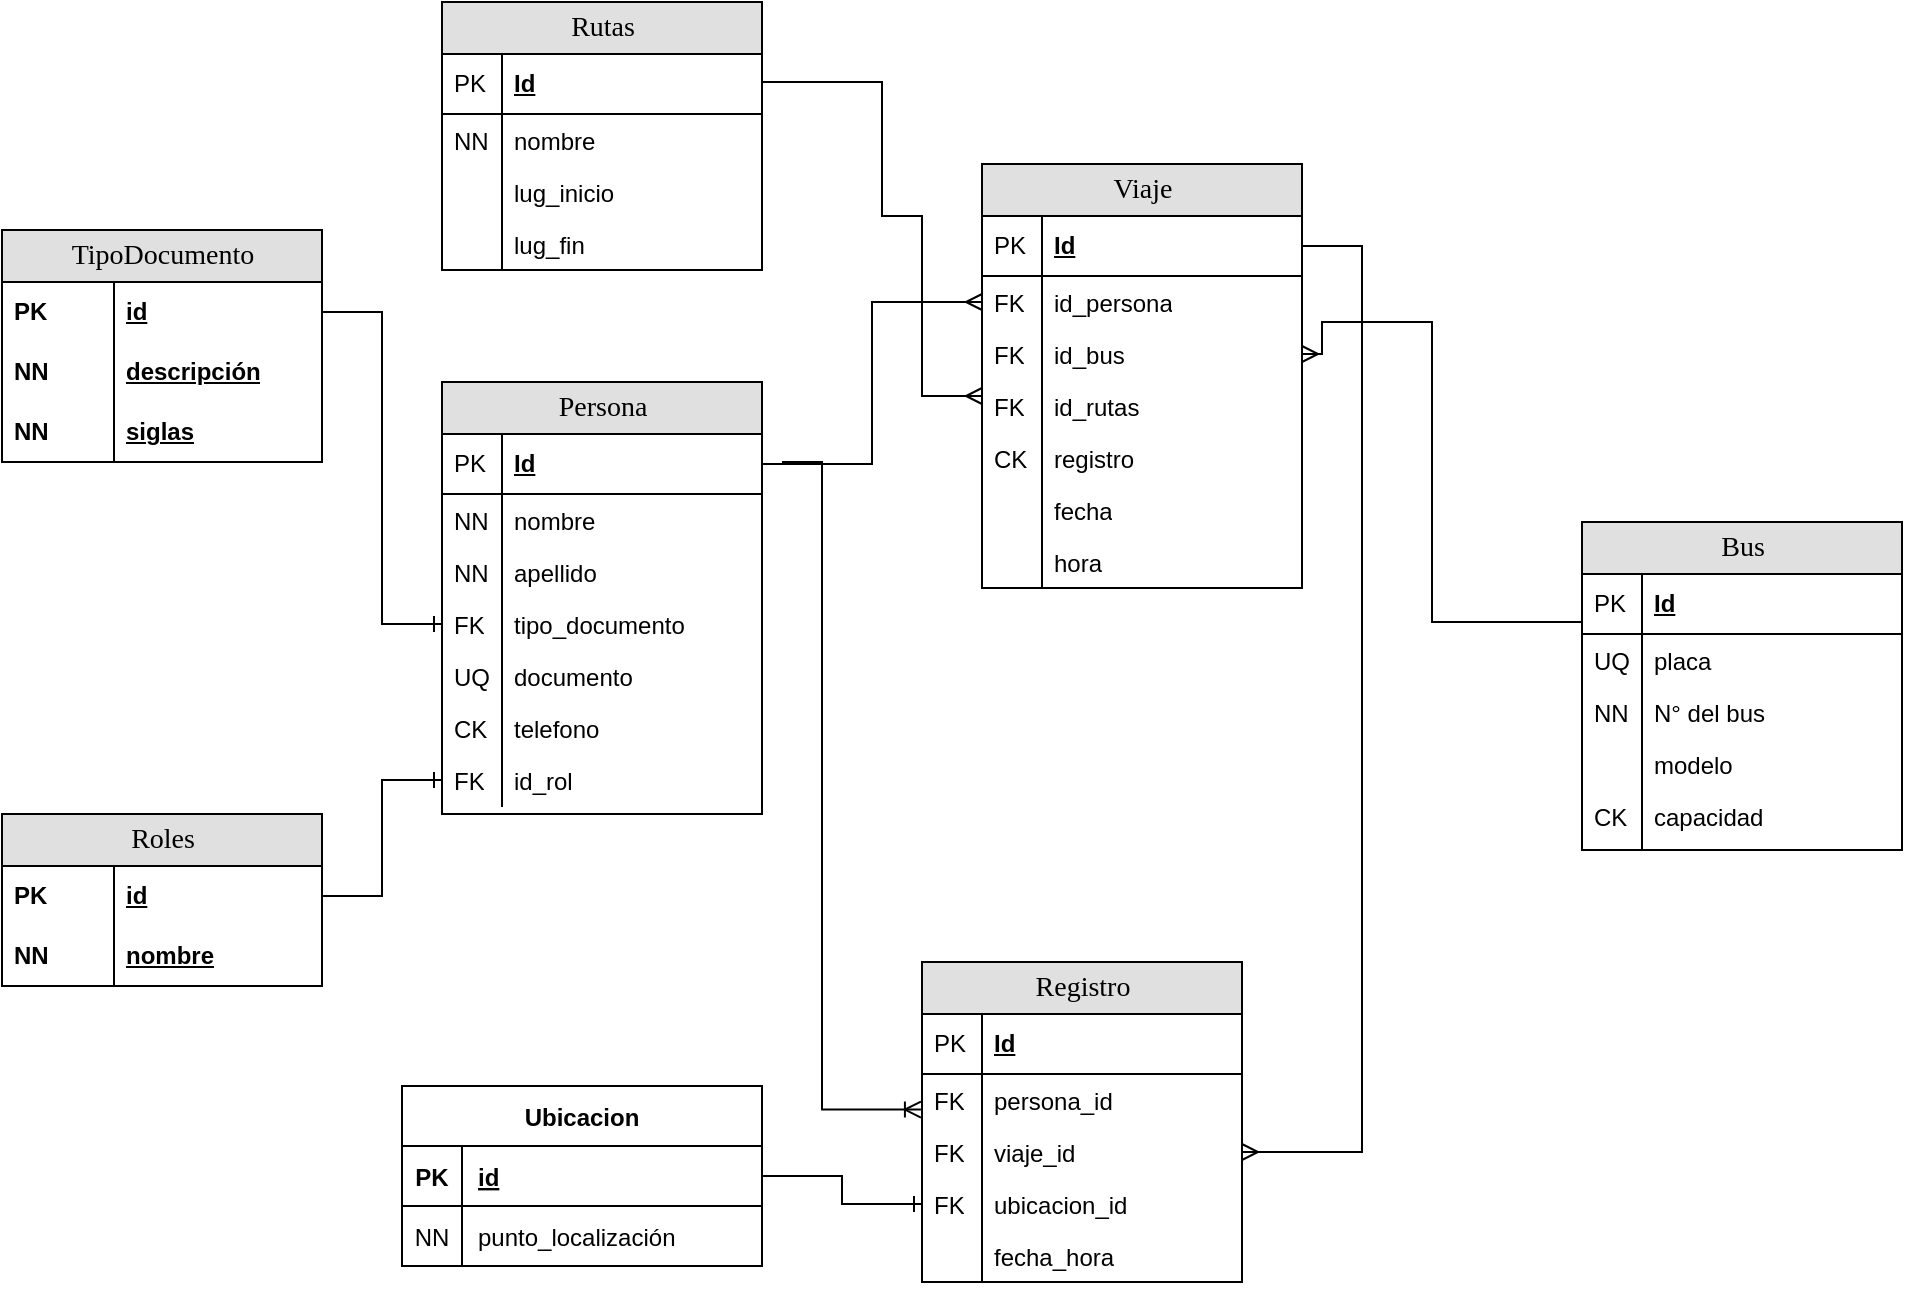<mxfile version="20.5.2" type="github">
  <diagram name="Page-1" id="e56a1550-8fbb-45ad-956c-1786394a9013">
    <mxGraphModel dx="1886" dy="1587" grid="1" gridSize="10" guides="1" tooltips="1" connect="1" arrows="1" fold="1" page="1" pageScale="1" pageWidth="1100" pageHeight="850" background="none" math="0" shadow="0">
      <root>
        <mxCell id="0" />
        <mxCell id="1" parent="0" />
        <mxCell id="2e49270ec7c68f3f-1" value="Roles" style="swimlane;html=1;fontStyle=0;childLayout=stackLayout;horizontal=1;startSize=26;fillColor=#e0e0e0;horizontalStack=0;resizeParent=1;resizeLast=0;collapsible=1;marginBottom=0;swimlaneFillColor=#ffffff;align=center;rounded=0;shadow=0;comic=0;labelBackgroundColor=none;strokeWidth=1;fontFamily=Verdana;fontSize=14" parent="1" vertex="1">
          <mxGeometry y="206" width="160" height="86" as="geometry" />
        </mxCell>
        <mxCell id="2e49270ec7c68f3f-2" value="id" style="shape=partialRectangle;top=0;left=0;right=0;bottom=0;html=1;align=left;verticalAlign=middle;fillColor=none;spacingLeft=60;spacingRight=4;whiteSpace=wrap;overflow=hidden;rotatable=0;points=[[0,0.5],[1,0.5]];portConstraint=eastwest;dropTarget=0;fontStyle=5;" parent="2e49270ec7c68f3f-1" vertex="1">
          <mxGeometry y="26" width="160" height="30" as="geometry" />
        </mxCell>
        <mxCell id="2e49270ec7c68f3f-3" value="PK" style="shape=partialRectangle;fontStyle=1;top=0;left=0;bottom=0;html=1;fillColor=none;align=left;verticalAlign=middle;spacingLeft=4;spacingRight=4;whiteSpace=wrap;overflow=hidden;rotatable=0;points=[];portConstraint=eastwest;part=1;" parent="2e49270ec7c68f3f-2" vertex="1" connectable="0">
          <mxGeometry width="56" height="30" as="geometry" />
        </mxCell>
        <mxCell id="2e49270ec7c68f3f-4" value="nombre" style="shape=partialRectangle;top=0;left=0;right=0;bottom=1;html=1;align=left;verticalAlign=middle;fillColor=none;spacingLeft=60;spacingRight=4;whiteSpace=wrap;overflow=hidden;rotatable=0;points=[[0,0.5],[1,0.5]];portConstraint=eastwest;dropTarget=0;fontStyle=5;" parent="2e49270ec7c68f3f-1" vertex="1">
          <mxGeometry y="56" width="160" height="30" as="geometry" />
        </mxCell>
        <mxCell id="2e49270ec7c68f3f-5" value="NN" style="shape=partialRectangle;fontStyle=1;top=0;left=0;bottom=0;html=1;fillColor=none;align=left;verticalAlign=middle;spacingLeft=4;spacingRight=4;whiteSpace=wrap;overflow=hidden;rotatable=0;points=[];portConstraint=eastwest;part=1;" parent="2e49270ec7c68f3f-4" vertex="1" connectable="0">
          <mxGeometry width="56" height="30" as="geometry" />
        </mxCell>
        <mxCell id="2e49270ec7c68f3f-8" value="Viaje" style="swimlane;html=1;fontStyle=0;childLayout=stackLayout;horizontal=1;startSize=26;fillColor=#e0e0e0;horizontalStack=0;resizeParent=1;resizeLast=0;collapsible=1;marginBottom=0;swimlaneFillColor=#ffffff;align=center;rounded=0;shadow=0;comic=0;labelBackgroundColor=none;strokeWidth=1;fontFamily=Verdana;fontSize=14;swimlaneLine=1;" parent="1" vertex="1">
          <mxGeometry x="490" y="-119" width="160" height="212" as="geometry" />
        </mxCell>
        <mxCell id="2e49270ec7c68f3f-9" value="Id" style="shape=partialRectangle;top=0;left=0;right=0;bottom=1;html=1;align=left;verticalAlign=middle;fillColor=none;spacingLeft=34;spacingRight=4;whiteSpace=wrap;overflow=hidden;rotatable=0;points=[[0,0.5],[1,0.5]];portConstraint=eastwest;dropTarget=0;fontStyle=5;" parent="2e49270ec7c68f3f-8" vertex="1">
          <mxGeometry y="26" width="160" height="30" as="geometry" />
        </mxCell>
        <mxCell id="2e49270ec7c68f3f-10" value="PK" style="shape=partialRectangle;top=0;left=0;bottom=0;html=1;fillColor=none;align=left;verticalAlign=middle;spacingLeft=4;spacingRight=4;whiteSpace=wrap;overflow=hidden;rotatable=0;points=[];portConstraint=eastwest;part=1;" parent="2e49270ec7c68f3f-9" vertex="1" connectable="0">
          <mxGeometry width="30" height="30" as="geometry" />
        </mxCell>
        <mxCell id="2e49270ec7c68f3f-11" value="id_persona" style="shape=partialRectangle;top=0;left=0;right=0;bottom=0;html=1;align=left;verticalAlign=top;fillColor=none;spacingLeft=34;spacingRight=4;whiteSpace=wrap;overflow=hidden;rotatable=0;points=[[0,0.5],[1,0.5]];portConstraint=eastwest;dropTarget=0;" parent="2e49270ec7c68f3f-8" vertex="1">
          <mxGeometry y="56" width="160" height="26" as="geometry" />
        </mxCell>
        <mxCell id="2e49270ec7c68f3f-12" value="FK" style="shape=partialRectangle;top=0;left=0;bottom=0;html=1;fillColor=none;align=left;verticalAlign=top;spacingLeft=4;spacingRight=4;whiteSpace=wrap;overflow=hidden;rotatable=0;points=[];portConstraint=eastwest;part=1;" parent="2e49270ec7c68f3f-11" vertex="1" connectable="0">
          <mxGeometry width="30" height="26" as="geometry" />
        </mxCell>
        <mxCell id="2e49270ec7c68f3f-13" value="id_bus" style="shape=partialRectangle;top=0;left=0;right=0;bottom=0;html=1;align=left;verticalAlign=top;fillColor=none;spacingLeft=34;spacingRight=4;whiteSpace=wrap;overflow=hidden;rotatable=0;points=[[0,0.5],[1,0.5]];portConstraint=eastwest;dropTarget=0;" parent="2e49270ec7c68f3f-8" vertex="1">
          <mxGeometry y="82" width="160" height="26" as="geometry" />
        </mxCell>
        <mxCell id="2e49270ec7c68f3f-14" value="FK" style="shape=partialRectangle;top=0;left=0;bottom=0;html=1;fillColor=none;align=left;verticalAlign=top;spacingLeft=4;spacingRight=4;whiteSpace=wrap;overflow=hidden;rotatable=0;points=[];portConstraint=eastwest;part=1;" parent="2e49270ec7c68f3f-13" vertex="1" connectable="0">
          <mxGeometry width="30" height="26" as="geometry" />
        </mxCell>
        <mxCell id="2e49270ec7c68f3f-15" value="id_rutas" style="shape=partialRectangle;top=0;left=0;right=0;bottom=0;html=1;align=left;verticalAlign=top;fillColor=none;spacingLeft=34;spacingRight=4;whiteSpace=wrap;overflow=hidden;rotatable=0;points=[[0,0.5],[1,0.5]];portConstraint=eastwest;dropTarget=0;" parent="2e49270ec7c68f3f-8" vertex="1">
          <mxGeometry y="108" width="160" height="26" as="geometry" />
        </mxCell>
        <mxCell id="2e49270ec7c68f3f-16" value="FK" style="shape=partialRectangle;top=0;left=0;bottom=0;html=1;fillColor=none;align=left;verticalAlign=top;spacingLeft=4;spacingRight=4;whiteSpace=wrap;overflow=hidden;rotatable=0;points=[];portConstraint=eastwest;part=1;" parent="2e49270ec7c68f3f-15" vertex="1" connectable="0">
          <mxGeometry width="30" height="26" as="geometry" />
        </mxCell>
        <mxCell id="A5Q36Xl45M62CWeeGY99-18" value="registro" style="shape=partialRectangle;top=0;left=0;right=0;bottom=0;html=1;align=left;verticalAlign=top;fillColor=none;spacingLeft=34;spacingRight=4;whiteSpace=wrap;overflow=hidden;rotatable=0;points=[[0,0.5],[1,0.5]];portConstraint=eastwest;dropTarget=0;" parent="2e49270ec7c68f3f-8" vertex="1">
          <mxGeometry y="134" width="160" height="26" as="geometry" />
        </mxCell>
        <mxCell id="A5Q36Xl45M62CWeeGY99-19" value="CK" style="shape=partialRectangle;top=0;left=0;bottom=0;html=1;fillColor=none;align=left;verticalAlign=top;spacingLeft=4;spacingRight=4;whiteSpace=wrap;overflow=hidden;rotatable=0;points=[];portConstraint=eastwest;part=1;" parent="A5Q36Xl45M62CWeeGY99-18" vertex="1" connectable="0">
          <mxGeometry width="30" height="26" as="geometry" />
        </mxCell>
        <mxCell id="BcYfV_nLDdi7AigZJPTZ-18" value="fecha&lt;span style=&quot;color: rgba(0, 0, 0, 0); font-family: monospace; font-size: 0px;&quot;&gt;%3CmxGraphModel%3E%3Croot%3E%3CmxCell%20id%3D%220%22%2F%3E%3CmxCell%20id%3D%221%22%20parent%3D%220%22%2F%3E%3CmxCell%20id%3D%222%22%20value%3D%22id_rutas%22%20style%3D%22shape%3DpartialRectangle%3Btop%3D0%3Bleft%3D0%3Bright%3D0%3Bbottom%3D0%3Bhtml%3D1%3Balign%3Dleft%3BverticalAlign%3Dtop%3BfillColor%3Dnone%3BspacingLeft%3D34%3BspacingRight%3D4%3BwhiteSpace%3Dwrap%3Boverflow%3Dhidden%3Brotatable%3D0%3Bpoints%3D%5B%5B0%2C0.5%5D%2C%5B1%2C0.5%5D%5D%3BportConstraint%3Deastwest%3BdropTarget%3D0%3B%22%20vertex%3D%221%22%20parent%3D%221%22%3E%3CmxGeometry%20x%3D%22500%22%20y%3D%22220%22%20width%3D%22160%22%20height%3D%2226%22%20as%3D%22geometry%22%2F%3E%3C%2FmxCell%3E%3CmxCell%20id%3D%223%22%20value%3D%22FK%22%20style%3D%22shape%3DpartialRectangle%3Btop%3D0%3Bleft%3D0%3Bbottom%3D0%3Bhtml%3D1%3BfillColor%3Dnone%3Balign%3Dleft%3BverticalAlign%3Dtop%3BspacingLeft%3D4%3BspacingRight%3D4%3BwhiteSpace%3Dwrap%3Boverflow%3Dhidden%3Brotatable%3D0%3Bpoints%3D%5B%5D%3BportConstraint%3Deastwest%3Bpart%3D1%3B%22%20vertex%3D%221%22%20connectable%3D%220%22%20parent%3D%222%22%3E%3CmxGeometry%20width%3D%2230%22%20height%3D%2226%22%20as%3D%22geometry%22%2F%3E%3C%2FmxCell%3E%3C%2Froot%3E%3C%2FmxGraphModel%3E&lt;/span&gt;&lt;span style=&quot;color: rgba(0, 0, 0, 0); font-family: monospace; font-size: 0px;&quot;&gt;%3CmxGraphModel%3E%3Croot%3E%3CmxCell%20id%3D%220%22%2F%3E%3CmxCell%20id%3D%221%22%20parent%3D%220%22%2F%3E%3CmxCell%20id%3D%222%22%20value%3D%22id_rutas%22%20style%3D%22shape%3DpartialRectangle%3Btop%3D0%3Bleft%3D0%3Bright%3D0%3Bbottom%3D0%3Bhtml%3D1%3Balign%3Dleft%3BverticalAlign%3Dtop%3BfillColor%3Dnone%3BspacingLeft%3D34%3BspacingRight%3D4%3BwhiteSpace%3Dwrap%3Boverflow%3Dhidden%3Brotatable%3D0%3Bpoints%3D%5B%5B0%2C0.5%5D%2C%5B1%2C0.5%5D%5D%3BportConstraint%3Deastwest%3BdropTarget%3D0%3B%22%20vertex%3D%221%22%20parent%3D%221%22%3E%3CmxGeometry%20x%3D%22500%22%20y%3D%22220%22%20width%3D%22160%22%20height%3D%2226%22%20as%3D%22geometry%22%2F%3E%3C%2FmxCell%3E%3CmxCell%20id%3D%223%22%20value%3D%22FK%22%20style%3D%22shape%3DpartialRectangle%3Btop%3D0%3Bleft%3D0%3Bbottom%3D0%3Bhtml%3D1%3BfillColor%3Dnone%3Balign%3Dleft%3BverticalAlign%3Dtop%3BspacingLeft%3D4%3BspacingRight%3D4%3BwhiteSpace%3Dwrap%3Boverflow%3Dhidden%3Brotatable%3D0%3Bpoints%3D%5B%5D%3BportConstraint%3Deastwest%3Bpart%3D1%3B%22%20vertex%3D%221%22%20connectable%3D%220%22%20parent%3D%222%22%3E%3CmxGeometry%20width%3D%2230%22%20height%3D%2226%22%20as%3D%22geometry%22%2F%3E%3C%2FmxCell%3E%3C%2Froot%3E%3C%2FmxGraphModel%3E&lt;/span&gt;&lt;span style=&quot;color: rgba(0, 0, 0, 0); font-family: monospace; font-size: 0px;&quot;&gt;%3CmxGraphModel%3E%3Croot%3E%3CmxCell%20id%3D%220%22%2F%3E%3CmxCell%20id%3D%221%22%20parent%3D%220%22%2F%3E%3CmxCell%20id%3D%222%22%20value%3D%22id_rutas%22%20style%3D%22shape%3DpartialRectangle%3Btop%3D0%3Bleft%3D0%3Bright%3D0%3Bbottom%3D0%3Bhtml%3D1%3Balign%3Dleft%3BverticalAlign%3Dtop%3BfillColor%3Dnone%3BspacingLeft%3D34%3BspacingRight%3D4%3BwhiteSpace%3Dwrap%3Boverflow%3Dhidden%3Brotatable%3D0%3Bpoints%3D%5B%5B0%2C0.5%5D%2C%5B1%2C0.5%5D%5D%3BportConstraint%3Deastwest%3BdropTarget%3D0%3B%22%20vertex%3D%221%22%20parent%3D%221%22%3E%3CmxGeometry%20x%3D%22500%22%20y%3D%22220%22%20width%3D%22160%22%20height%3D%2226%22%20as%3D%22geometry%22%2F%3E%3C%2FmxCell%3E%3CmxCell%20id%3D%223%22%20value%3D%22FK%22%20style%3D%22shape%3DpartialRectangle%3Btop%3D0%3Bleft%3D0%3Bbottom%3D0%3Bhtml%3D1%3BfillColor%3Dnone%3Balign%3Dleft%3BverticalAlign%3Dtop%3BspacingLeft%3D4%3BspacingRight%3D4%3BwhiteSpace%3Dwrap%3Boverflow%3Dhidden%3Brotatable%3D0%3Bpoints%3D%5B%5D%3BportConstraint%3Deastwest%3Bpart%3D1%3B%22%20vertex%3D%221%22%20connectable%3D%220%22%20parent%3D%222%22%3E%3CmxGeometry%20width%3D%2230%22%20height%3D%2226%22%20as%3D%22geometry%22%2F%3E%3C%2FmxCell%3E%3C%2Froot%3E%3C%2FmxGraphModel%3E&lt;/span&gt;" style="shape=partialRectangle;top=0;left=0;right=0;bottom=0;html=1;align=left;verticalAlign=top;fillColor=none;spacingLeft=34;spacingRight=4;whiteSpace=wrap;overflow=hidden;rotatable=0;points=[[0,0.5],[1,0.5]];portConstraint=eastwest;dropTarget=0;" parent="2e49270ec7c68f3f-8" vertex="1">
          <mxGeometry y="160" width="160" height="26" as="geometry" />
        </mxCell>
        <mxCell id="BcYfV_nLDdi7AigZJPTZ-19" value="" style="shape=partialRectangle;top=0;left=0;bottom=0;html=1;fillColor=none;align=left;verticalAlign=top;spacingLeft=4;spacingRight=4;whiteSpace=wrap;overflow=hidden;rotatable=0;points=[];portConstraint=eastwest;part=1;" parent="BcYfV_nLDdi7AigZJPTZ-18" vertex="1" connectable="0">
          <mxGeometry width="30" height="26" as="geometry" />
        </mxCell>
        <mxCell id="BcYfV_nLDdi7AigZJPTZ-20" value="hora" style="shape=partialRectangle;top=0;left=0;right=0;bottom=0;html=1;align=left;verticalAlign=top;fillColor=none;spacingLeft=34;spacingRight=4;whiteSpace=wrap;overflow=hidden;rotatable=0;points=[[0,0.5],[1,0.5]];portConstraint=eastwest;dropTarget=0;" parent="2e49270ec7c68f3f-8" vertex="1">
          <mxGeometry y="186" width="160" height="26" as="geometry" />
        </mxCell>
        <mxCell id="BcYfV_nLDdi7AigZJPTZ-21" value="" style="shape=partialRectangle;top=0;left=0;bottom=0;html=1;fillColor=none;align=left;verticalAlign=top;spacingLeft=4;spacingRight=4;whiteSpace=wrap;overflow=hidden;rotatable=0;points=[];portConstraint=eastwest;part=1;" parent="BcYfV_nLDdi7AigZJPTZ-20" vertex="1" connectable="0">
          <mxGeometry width="30" height="26" as="geometry" />
        </mxCell>
        <mxCell id="BcYfV_nLDdi7AigZJPTZ-1" value="Persona" style="swimlane;html=1;fontStyle=0;childLayout=stackLayout;horizontal=1;startSize=26;fillColor=#e0e0e0;horizontalStack=0;resizeParent=1;resizeLast=0;collapsible=1;marginBottom=0;swimlaneFillColor=#ffffff;align=center;rounded=0;shadow=0;comic=0;labelBackgroundColor=none;strokeWidth=1;fontFamily=Verdana;fontSize=14" parent="1" vertex="1">
          <mxGeometry x="220" y="-10" width="160" height="216" as="geometry" />
        </mxCell>
        <mxCell id="BcYfV_nLDdi7AigZJPTZ-2" value="Id" style="shape=partialRectangle;top=0;left=0;right=0;bottom=1;html=1;align=left;verticalAlign=middle;fillColor=none;spacingLeft=34;spacingRight=4;whiteSpace=wrap;overflow=hidden;rotatable=0;points=[[0,0.5],[1,0.5]];portConstraint=eastwest;dropTarget=0;fontStyle=5;" parent="BcYfV_nLDdi7AigZJPTZ-1" vertex="1">
          <mxGeometry y="26" width="160" height="30" as="geometry" />
        </mxCell>
        <mxCell id="BcYfV_nLDdi7AigZJPTZ-3" value="PK" style="shape=partialRectangle;top=0;left=0;bottom=0;html=1;fillColor=none;align=left;verticalAlign=middle;spacingLeft=4;spacingRight=4;whiteSpace=wrap;overflow=hidden;rotatable=0;points=[];portConstraint=eastwest;part=1;" parent="BcYfV_nLDdi7AigZJPTZ-2" vertex="1" connectable="0">
          <mxGeometry width="30" height="30" as="geometry" />
        </mxCell>
        <mxCell id="BcYfV_nLDdi7AigZJPTZ-4" value="nombre" style="shape=partialRectangle;top=0;left=0;right=0;bottom=0;html=1;align=left;verticalAlign=top;fillColor=none;spacingLeft=34;spacingRight=4;whiteSpace=wrap;overflow=hidden;rotatable=0;points=[[0,0.5],[1,0.5]];portConstraint=eastwest;dropTarget=0;" parent="BcYfV_nLDdi7AigZJPTZ-1" vertex="1">
          <mxGeometry y="56" width="160" height="26" as="geometry" />
        </mxCell>
        <mxCell id="BcYfV_nLDdi7AigZJPTZ-5" value="NN" style="shape=partialRectangle;top=0;left=0;bottom=0;html=1;fillColor=none;align=left;verticalAlign=top;spacingLeft=4;spacingRight=4;whiteSpace=wrap;overflow=hidden;rotatable=0;points=[];portConstraint=eastwest;part=1;" parent="BcYfV_nLDdi7AigZJPTZ-4" vertex="1" connectable="0">
          <mxGeometry width="30" height="26" as="geometry" />
        </mxCell>
        <mxCell id="BcYfV_nLDdi7AigZJPTZ-6" value="apellido" style="shape=partialRectangle;top=0;left=0;right=0;bottom=0;html=1;align=left;verticalAlign=top;fillColor=none;spacingLeft=34;spacingRight=4;whiteSpace=wrap;overflow=hidden;rotatable=0;points=[[0,0.5],[1,0.5]];portConstraint=eastwest;dropTarget=0;" parent="BcYfV_nLDdi7AigZJPTZ-1" vertex="1">
          <mxGeometry y="82" width="160" height="26" as="geometry" />
        </mxCell>
        <mxCell id="BcYfV_nLDdi7AigZJPTZ-7" value="NN" style="shape=partialRectangle;top=0;left=0;bottom=0;html=1;fillColor=none;align=left;verticalAlign=top;spacingLeft=4;spacingRight=4;whiteSpace=wrap;overflow=hidden;rotatable=0;points=[];portConstraint=eastwest;part=1;" parent="BcYfV_nLDdi7AigZJPTZ-6" vertex="1" connectable="0">
          <mxGeometry width="30" height="26" as="geometry" />
        </mxCell>
        <mxCell id="BcYfV_nLDdi7AigZJPTZ-8" value="&lt;span style=&quot;&quot;&gt;tipo_documento&lt;/span&gt;" style="shape=partialRectangle;top=0;left=0;right=0;bottom=0;html=1;align=left;verticalAlign=top;fillColor=none;spacingLeft=34;spacingRight=4;whiteSpace=wrap;overflow=hidden;rotatable=0;points=[[0,0.5],[1,0.5]];portConstraint=eastwest;dropTarget=0;" parent="BcYfV_nLDdi7AigZJPTZ-1" vertex="1">
          <mxGeometry y="108" width="160" height="26" as="geometry" />
        </mxCell>
        <mxCell id="BcYfV_nLDdi7AigZJPTZ-9" value="FK" style="shape=partialRectangle;top=0;left=0;bottom=0;html=1;fillColor=none;align=left;verticalAlign=top;spacingLeft=4;spacingRight=4;whiteSpace=wrap;overflow=hidden;rotatable=0;points=[];portConstraint=eastwest;part=1;" parent="BcYfV_nLDdi7AigZJPTZ-8" vertex="1" connectable="0">
          <mxGeometry width="30" height="26" as="geometry" />
        </mxCell>
        <mxCell id="8k3CjTWVGa6V00-YYSBL-44" value="&lt;span style=&quot;&quot;&gt;documento&lt;/span&gt;" style="shape=partialRectangle;top=0;left=0;right=0;bottom=0;html=1;align=left;verticalAlign=top;fillColor=none;spacingLeft=34;spacingRight=4;whiteSpace=wrap;overflow=hidden;rotatable=0;points=[[0,0.5],[1,0.5]];portConstraint=eastwest;dropTarget=0;" vertex="1" parent="BcYfV_nLDdi7AigZJPTZ-1">
          <mxGeometry y="134" width="160" height="26" as="geometry" />
        </mxCell>
        <mxCell id="8k3CjTWVGa6V00-YYSBL-45" value="UQ" style="shape=partialRectangle;top=0;left=0;bottom=0;html=1;fillColor=none;align=left;verticalAlign=top;spacingLeft=4;spacingRight=4;whiteSpace=wrap;overflow=hidden;rotatable=0;points=[];portConstraint=eastwest;part=1;" vertex="1" connectable="0" parent="8k3CjTWVGa6V00-YYSBL-44">
          <mxGeometry width="30" height="26" as="geometry" />
        </mxCell>
        <mxCell id="BcYfV_nLDdi7AigZJPTZ-14" value="telefono" style="shape=partialRectangle;top=0;left=0;right=0;bottom=0;html=1;align=left;verticalAlign=top;fillColor=none;spacingLeft=34;spacingRight=4;whiteSpace=wrap;overflow=hidden;rotatable=0;points=[[0,0.5],[1,0.5]];portConstraint=eastwest;dropTarget=0;" parent="BcYfV_nLDdi7AigZJPTZ-1" vertex="1">
          <mxGeometry y="160" width="160" height="26" as="geometry" />
        </mxCell>
        <mxCell id="BcYfV_nLDdi7AigZJPTZ-15" value="CK" style="shape=partialRectangle;top=0;left=0;bottom=0;html=1;fillColor=none;align=left;verticalAlign=top;spacingLeft=4;spacingRight=4;whiteSpace=wrap;overflow=hidden;rotatable=0;points=[];portConstraint=eastwest;part=1;" parent="BcYfV_nLDdi7AigZJPTZ-14" vertex="1" connectable="0">
          <mxGeometry width="30" height="26" as="geometry" />
        </mxCell>
        <mxCell id="BcYfV_nLDdi7AigZJPTZ-12" value="id_rol" style="shape=partialRectangle;top=0;left=0;right=0;bottom=0;html=1;align=left;verticalAlign=top;fillColor=none;spacingLeft=34;spacingRight=4;whiteSpace=wrap;overflow=hidden;rotatable=0;points=[[0,0.5],[1,0.5]];portConstraint=eastwest;dropTarget=0;" parent="BcYfV_nLDdi7AigZJPTZ-1" vertex="1">
          <mxGeometry y="186" width="160" height="26" as="geometry" />
        </mxCell>
        <mxCell id="BcYfV_nLDdi7AigZJPTZ-13" value="FK" style="shape=partialRectangle;top=0;left=0;bottom=0;html=1;fillColor=none;align=left;verticalAlign=top;spacingLeft=4;spacingRight=4;whiteSpace=wrap;overflow=hidden;rotatable=0;points=[];portConstraint=eastwest;part=1;" parent="BcYfV_nLDdi7AigZJPTZ-12" vertex="1" connectable="0">
          <mxGeometry width="30" height="26" as="geometry" />
        </mxCell>
        <mxCell id="BcYfV_nLDdi7AigZJPTZ-16" style="edgeStyle=orthogonalEdgeStyle;rounded=0;orthogonalLoop=1;jettySize=auto;html=1;exitX=1;exitY=0.5;exitDx=0;exitDy=0;entryX=0;entryY=0.5;entryDx=0;entryDy=0;endArrow=ERone;endFill=0;" parent="1" source="2e49270ec7c68f3f-2" target="BcYfV_nLDdi7AigZJPTZ-12" edge="1">
          <mxGeometry relative="1" as="geometry" />
        </mxCell>
        <mxCell id="BcYfV_nLDdi7AigZJPTZ-17" style="edgeStyle=orthogonalEdgeStyle;rounded=0;orthogonalLoop=1;jettySize=auto;html=1;exitX=1;exitY=0.5;exitDx=0;exitDy=0;entryX=0;entryY=0.5;entryDx=0;entryDy=0;endArrow=ERmany;endFill=0;" parent="1" source="BcYfV_nLDdi7AigZJPTZ-2" target="2e49270ec7c68f3f-11" edge="1">
          <mxGeometry relative="1" as="geometry" />
        </mxCell>
        <mxCell id="BcYfV_nLDdi7AigZJPTZ-22" value="Rutas" style="swimlane;html=1;fontStyle=0;childLayout=stackLayout;horizontal=1;startSize=26;fillColor=#e0e0e0;horizontalStack=0;resizeParent=1;resizeLast=0;collapsible=1;marginBottom=0;swimlaneFillColor=#ffffff;align=center;rounded=0;shadow=0;comic=0;labelBackgroundColor=none;strokeWidth=1;fontFamily=Verdana;fontSize=14;swimlaneLine=1;" parent="1" vertex="1">
          <mxGeometry x="220" y="-200" width="160" height="134" as="geometry" />
        </mxCell>
        <mxCell id="BcYfV_nLDdi7AigZJPTZ-23" value="Id" style="shape=partialRectangle;top=0;left=0;right=0;bottom=1;html=1;align=left;verticalAlign=middle;fillColor=none;spacingLeft=34;spacingRight=4;whiteSpace=wrap;overflow=hidden;rotatable=0;points=[[0,0.5],[1,0.5]];portConstraint=eastwest;dropTarget=0;fontStyle=5;" parent="BcYfV_nLDdi7AigZJPTZ-22" vertex="1">
          <mxGeometry y="26" width="160" height="30" as="geometry" />
        </mxCell>
        <mxCell id="BcYfV_nLDdi7AigZJPTZ-24" value="PK" style="shape=partialRectangle;top=0;left=0;bottom=0;html=1;fillColor=none;align=left;verticalAlign=middle;spacingLeft=4;spacingRight=4;whiteSpace=wrap;overflow=hidden;rotatable=0;points=[];portConstraint=eastwest;part=1;" parent="BcYfV_nLDdi7AigZJPTZ-23" vertex="1" connectable="0">
          <mxGeometry width="30" height="30" as="geometry" />
        </mxCell>
        <mxCell id="BcYfV_nLDdi7AigZJPTZ-25" value="nombre" style="shape=partialRectangle;top=0;left=0;right=0;bottom=0;html=1;align=left;verticalAlign=top;fillColor=none;spacingLeft=34;spacingRight=4;whiteSpace=wrap;overflow=hidden;rotatable=0;points=[[0,0.5],[1,0.5]];portConstraint=eastwest;dropTarget=0;" parent="BcYfV_nLDdi7AigZJPTZ-22" vertex="1">
          <mxGeometry y="56" width="160" height="26" as="geometry" />
        </mxCell>
        <mxCell id="BcYfV_nLDdi7AigZJPTZ-26" value="NN" style="shape=partialRectangle;top=0;left=0;bottom=0;html=1;fillColor=none;align=left;verticalAlign=top;spacingLeft=4;spacingRight=4;whiteSpace=wrap;overflow=hidden;rotatable=0;points=[];portConstraint=eastwest;part=1;" parent="BcYfV_nLDdi7AigZJPTZ-25" vertex="1" connectable="0">
          <mxGeometry width="30" height="26" as="geometry" />
        </mxCell>
        <mxCell id="BcYfV_nLDdi7AigZJPTZ-27" value="lug_inicio" style="shape=partialRectangle;top=0;left=0;right=0;bottom=0;html=1;align=left;verticalAlign=top;fillColor=none;spacingLeft=34;spacingRight=4;whiteSpace=wrap;overflow=hidden;rotatable=0;points=[[0,0.5],[1,0.5]];portConstraint=eastwest;dropTarget=0;" parent="BcYfV_nLDdi7AigZJPTZ-22" vertex="1">
          <mxGeometry y="82" width="160" height="26" as="geometry" />
        </mxCell>
        <mxCell id="BcYfV_nLDdi7AigZJPTZ-28" value="" style="shape=partialRectangle;top=0;left=0;bottom=0;html=1;fillColor=none;align=left;verticalAlign=top;spacingLeft=4;spacingRight=4;whiteSpace=wrap;overflow=hidden;rotatable=0;points=[];portConstraint=eastwest;part=1;" parent="BcYfV_nLDdi7AigZJPTZ-27" vertex="1" connectable="0">
          <mxGeometry width="30" height="26" as="geometry" />
        </mxCell>
        <mxCell id="BcYfV_nLDdi7AigZJPTZ-29" value="lug_fin" style="shape=partialRectangle;top=0;left=0;right=0;bottom=0;html=1;align=left;verticalAlign=top;fillColor=none;spacingLeft=34;spacingRight=4;whiteSpace=wrap;overflow=hidden;rotatable=0;points=[[0,0.5],[1,0.5]];portConstraint=eastwest;dropTarget=0;" parent="BcYfV_nLDdi7AigZJPTZ-22" vertex="1">
          <mxGeometry y="108" width="160" height="26" as="geometry" />
        </mxCell>
        <mxCell id="BcYfV_nLDdi7AigZJPTZ-30" value="" style="shape=partialRectangle;top=0;left=0;bottom=0;html=1;fillColor=none;align=left;verticalAlign=top;spacingLeft=4;spacingRight=4;whiteSpace=wrap;overflow=hidden;rotatable=0;points=[];portConstraint=eastwest;part=1;" parent="BcYfV_nLDdi7AigZJPTZ-29" vertex="1" connectable="0">
          <mxGeometry width="30" height="26" as="geometry" />
        </mxCell>
        <mxCell id="BcYfV_nLDdi7AigZJPTZ-31" style="edgeStyle=orthogonalEdgeStyle;rounded=0;orthogonalLoop=1;jettySize=auto;html=1;endArrow=ERmany;endFill=0;exitX=1;exitY=0.5;exitDx=0;exitDy=0;" parent="1" source="BcYfV_nLDdi7AigZJPTZ-23" target="2e49270ec7c68f3f-15" edge="1">
          <mxGeometry relative="1" as="geometry">
            <Array as="points">
              <mxPoint x="440" y="-160" />
              <mxPoint x="440" y="-93" />
              <mxPoint x="460" y="-93" />
              <mxPoint x="460" y="-3" />
            </Array>
          </mxGeometry>
        </mxCell>
        <mxCell id="BcYfV_nLDdi7AigZJPTZ-47" style="edgeStyle=orthogonalEdgeStyle;rounded=0;orthogonalLoop=1;jettySize=auto;html=1;entryX=1;entryY=0.5;entryDx=0;entryDy=0;endArrow=ERmany;endFill=0;" parent="1" source="BcYfV_nLDdi7AigZJPTZ-34" target="2e49270ec7c68f3f-13" edge="1">
          <mxGeometry relative="1" as="geometry">
            <Array as="points">
              <mxPoint x="715" y="110" />
              <mxPoint x="715" y="-40" />
              <mxPoint x="660" y="-40" />
              <mxPoint x="660" y="-24" />
            </Array>
          </mxGeometry>
        </mxCell>
        <mxCell id="BcYfV_nLDdi7AigZJPTZ-34" value="Bus" style="swimlane;html=1;fontStyle=0;childLayout=stackLayout;horizontal=1;startSize=26;fillColor=#e0e0e0;horizontalStack=0;resizeParent=1;resizeLast=0;collapsible=1;marginBottom=0;swimlaneFillColor=#ffffff;align=center;rounded=0;shadow=0;comic=0;labelBackgroundColor=none;strokeWidth=1;fontFamily=Verdana;fontSize=14" parent="1" vertex="1">
          <mxGeometry x="790" y="60" width="160" height="164" as="geometry" />
        </mxCell>
        <mxCell id="BcYfV_nLDdi7AigZJPTZ-35" value="Id" style="shape=partialRectangle;top=0;left=0;right=0;bottom=1;html=1;align=left;verticalAlign=middle;fillColor=none;spacingLeft=34;spacingRight=4;whiteSpace=wrap;overflow=hidden;rotatable=0;points=[[0,0.5],[1,0.5]];portConstraint=eastwest;dropTarget=0;fontStyle=5;" parent="BcYfV_nLDdi7AigZJPTZ-34" vertex="1">
          <mxGeometry y="26" width="160" height="30" as="geometry" />
        </mxCell>
        <mxCell id="BcYfV_nLDdi7AigZJPTZ-36" value="PK" style="shape=partialRectangle;top=0;left=0;bottom=0;html=1;fillColor=none;align=left;verticalAlign=middle;spacingLeft=4;spacingRight=4;whiteSpace=wrap;overflow=hidden;rotatable=0;points=[];portConstraint=eastwest;part=1;" parent="BcYfV_nLDdi7AigZJPTZ-35" vertex="1" connectable="0">
          <mxGeometry width="30" height="30" as="geometry" />
        </mxCell>
        <mxCell id="BcYfV_nLDdi7AigZJPTZ-37" value="placa" style="shape=partialRectangle;top=0;left=0;right=0;bottom=0;html=1;align=left;verticalAlign=top;fillColor=none;spacingLeft=34;spacingRight=4;whiteSpace=wrap;overflow=hidden;rotatable=0;points=[[0,0.5],[1,0.5]];portConstraint=eastwest;dropTarget=0;" parent="BcYfV_nLDdi7AigZJPTZ-34" vertex="1">
          <mxGeometry y="56" width="160" height="26" as="geometry" />
        </mxCell>
        <mxCell id="BcYfV_nLDdi7AigZJPTZ-38" value="UQ" style="shape=partialRectangle;top=0;left=0;bottom=0;html=1;fillColor=none;align=left;verticalAlign=top;spacingLeft=4;spacingRight=4;whiteSpace=wrap;overflow=hidden;rotatable=0;points=[];portConstraint=eastwest;part=1;" parent="BcYfV_nLDdi7AigZJPTZ-37" vertex="1" connectable="0">
          <mxGeometry width="30" height="26" as="geometry" />
        </mxCell>
        <mxCell id="BcYfV_nLDdi7AigZJPTZ-45" value="N° del bus" style="shape=partialRectangle;top=0;left=0;right=0;bottom=0;html=1;align=left;verticalAlign=top;fillColor=none;spacingLeft=34;spacingRight=4;whiteSpace=wrap;overflow=hidden;rotatable=0;points=[[0,0.5],[1,0.5]];portConstraint=eastwest;dropTarget=0;" parent="BcYfV_nLDdi7AigZJPTZ-34" vertex="1">
          <mxGeometry y="82" width="160" height="26" as="geometry" />
        </mxCell>
        <mxCell id="BcYfV_nLDdi7AigZJPTZ-46" value="NN" style="shape=partialRectangle;top=0;left=0;bottom=0;html=1;fillColor=none;align=left;verticalAlign=top;spacingLeft=4;spacingRight=4;whiteSpace=wrap;overflow=hidden;rotatable=0;points=[];portConstraint=eastwest;part=1;" parent="BcYfV_nLDdi7AigZJPTZ-45" vertex="1" connectable="0">
          <mxGeometry width="30" height="26" as="geometry" />
        </mxCell>
        <mxCell id="BcYfV_nLDdi7AigZJPTZ-39" value="modelo" style="shape=partialRectangle;top=0;left=0;right=0;bottom=0;html=1;align=left;verticalAlign=top;fillColor=none;spacingLeft=34;spacingRight=4;whiteSpace=wrap;overflow=hidden;rotatable=0;points=[[0,0.5],[1,0.5]];portConstraint=eastwest;dropTarget=0;" parent="BcYfV_nLDdi7AigZJPTZ-34" vertex="1">
          <mxGeometry y="108" width="160" height="26" as="geometry" />
        </mxCell>
        <mxCell id="BcYfV_nLDdi7AigZJPTZ-40" value="" style="shape=partialRectangle;top=0;left=0;bottom=0;html=1;fillColor=none;align=left;verticalAlign=top;spacingLeft=4;spacingRight=4;whiteSpace=wrap;overflow=hidden;rotatable=0;points=[];portConstraint=eastwest;part=1;" parent="BcYfV_nLDdi7AigZJPTZ-39" vertex="1" connectable="0">
          <mxGeometry width="30" height="26" as="geometry" />
        </mxCell>
        <mxCell id="BcYfV_nLDdi7AigZJPTZ-41" value="capacidad" style="shape=partialRectangle;top=0;left=0;right=0;bottom=0;html=1;align=left;verticalAlign=top;fillColor=none;spacingLeft=34;spacingRight=4;whiteSpace=wrap;overflow=hidden;rotatable=0;points=[[0,0.5],[1,0.5]];portConstraint=eastwest;dropTarget=0;" parent="BcYfV_nLDdi7AigZJPTZ-34" vertex="1">
          <mxGeometry y="134" width="160" height="30" as="geometry" />
        </mxCell>
        <mxCell id="BcYfV_nLDdi7AigZJPTZ-42" value="CK" style="shape=partialRectangle;top=0;left=0;bottom=0;html=1;fillColor=none;align=left;verticalAlign=top;spacingLeft=4;spacingRight=4;whiteSpace=wrap;overflow=hidden;rotatable=0;points=[];portConstraint=eastwest;part=1;" parent="BcYfV_nLDdi7AigZJPTZ-41" vertex="1" connectable="0">
          <mxGeometry width="30" height="30" as="geometry" />
        </mxCell>
        <mxCell id="A5Q36Xl45M62CWeeGY99-6" value="TipoDocumento" style="swimlane;html=1;fontStyle=0;childLayout=stackLayout;horizontal=1;startSize=26;fillColor=#e0e0e0;horizontalStack=0;resizeParent=1;resizeLast=0;collapsible=1;marginBottom=0;swimlaneFillColor=#ffffff;align=center;rounded=0;shadow=0;comic=0;labelBackgroundColor=none;strokeWidth=1;fontFamily=Verdana;fontSize=14" parent="1" vertex="1">
          <mxGeometry y="-86" width="160" height="116" as="geometry" />
        </mxCell>
        <mxCell id="A5Q36Xl45M62CWeeGY99-7" value="id" style="shape=partialRectangle;top=0;left=0;right=0;bottom=0;html=1;align=left;verticalAlign=middle;fillColor=none;spacingLeft=60;spacingRight=4;whiteSpace=wrap;overflow=hidden;rotatable=0;points=[[0,0.5],[1,0.5]];portConstraint=eastwest;dropTarget=0;fontStyle=5;" parent="A5Q36Xl45M62CWeeGY99-6" vertex="1">
          <mxGeometry y="26" width="160" height="30" as="geometry" />
        </mxCell>
        <mxCell id="A5Q36Xl45M62CWeeGY99-8" value="PK" style="shape=partialRectangle;fontStyle=1;top=0;left=0;bottom=0;html=1;fillColor=none;align=left;verticalAlign=middle;spacingLeft=4;spacingRight=4;whiteSpace=wrap;overflow=hidden;rotatable=0;points=[];portConstraint=eastwest;part=1;" parent="A5Q36Xl45M62CWeeGY99-7" vertex="1" connectable="0">
          <mxGeometry width="56" height="30" as="geometry" />
        </mxCell>
        <mxCell id="A5Q36Xl45M62CWeeGY99-16" value="descripción" style="shape=partialRectangle;top=0;left=0;right=0;bottom=0;html=1;align=left;verticalAlign=middle;fillColor=none;spacingLeft=60;spacingRight=4;whiteSpace=wrap;overflow=hidden;rotatable=0;points=[[0,0.5],[1,0.5]];portConstraint=eastwest;dropTarget=0;fontStyle=5;" parent="A5Q36Xl45M62CWeeGY99-6" vertex="1">
          <mxGeometry y="56" width="160" height="30" as="geometry" />
        </mxCell>
        <mxCell id="A5Q36Xl45M62CWeeGY99-17" value="NN" style="shape=partialRectangle;fontStyle=1;top=0;left=0;bottom=0;html=1;fillColor=none;align=left;verticalAlign=middle;spacingLeft=4;spacingRight=4;whiteSpace=wrap;overflow=hidden;rotatable=0;points=[];portConstraint=eastwest;part=1;" parent="A5Q36Xl45M62CWeeGY99-16" vertex="1" connectable="0">
          <mxGeometry width="56" height="30" as="geometry" />
        </mxCell>
        <mxCell id="A5Q36Xl45M62CWeeGY99-9" value="siglas" style="shape=partialRectangle;top=0;left=0;right=0;bottom=1;html=1;align=left;verticalAlign=middle;fillColor=none;spacingLeft=60;spacingRight=4;whiteSpace=wrap;overflow=hidden;rotatable=0;points=[[0,0.5],[1,0.5]];portConstraint=eastwest;dropTarget=0;fontStyle=5;" parent="A5Q36Xl45M62CWeeGY99-6" vertex="1">
          <mxGeometry y="86" width="160" height="30" as="geometry" />
        </mxCell>
        <mxCell id="A5Q36Xl45M62CWeeGY99-10" value="NN" style="shape=partialRectangle;fontStyle=1;top=0;left=0;bottom=0;html=1;fillColor=none;align=left;verticalAlign=middle;spacingLeft=4;spacingRight=4;whiteSpace=wrap;overflow=hidden;rotatable=0;points=[];portConstraint=eastwest;part=1;" parent="A5Q36Xl45M62CWeeGY99-9" vertex="1" connectable="0">
          <mxGeometry width="56" height="30" as="geometry" />
        </mxCell>
        <mxCell id="A5Q36Xl45M62CWeeGY99-15" style="edgeStyle=orthogonalEdgeStyle;rounded=0;orthogonalLoop=1;jettySize=auto;html=1;exitX=1;exitY=0.5;exitDx=0;exitDy=0;entryX=0;entryY=0.5;entryDx=0;entryDy=0;endArrow=ERone;endFill=0;" parent="1" source="A5Q36Xl45M62CWeeGY99-7" target="BcYfV_nLDdi7AigZJPTZ-8" edge="1">
          <mxGeometry relative="1" as="geometry" />
        </mxCell>
        <mxCell id="8k3CjTWVGa6V00-YYSBL-14" value="Ubicacion" style="shape=table;startSize=30;container=1;collapsible=1;childLayout=tableLayout;fixedRows=1;rowLines=0;fontStyle=1;align=center;resizeLast=1;" vertex="1" parent="1">
          <mxGeometry x="200" y="342" width="180" height="90" as="geometry" />
        </mxCell>
        <mxCell id="8k3CjTWVGa6V00-YYSBL-15" value="" style="shape=tableRow;horizontal=0;startSize=0;swimlaneHead=0;swimlaneBody=0;fillColor=none;collapsible=0;dropTarget=0;points=[[0,0.5],[1,0.5]];portConstraint=eastwest;top=0;left=0;right=0;bottom=1;" vertex="1" parent="8k3CjTWVGa6V00-YYSBL-14">
          <mxGeometry y="30" width="180" height="30" as="geometry" />
        </mxCell>
        <mxCell id="8k3CjTWVGa6V00-YYSBL-16" value="PK" style="shape=partialRectangle;connectable=0;fillColor=none;top=0;left=0;bottom=0;right=0;fontStyle=1;overflow=hidden;" vertex="1" parent="8k3CjTWVGa6V00-YYSBL-15">
          <mxGeometry width="30" height="30" as="geometry">
            <mxRectangle width="30" height="30" as="alternateBounds" />
          </mxGeometry>
        </mxCell>
        <mxCell id="8k3CjTWVGa6V00-YYSBL-17" value="id" style="shape=partialRectangle;connectable=0;fillColor=none;top=0;left=0;bottom=0;right=0;align=left;spacingLeft=6;fontStyle=5;overflow=hidden;" vertex="1" parent="8k3CjTWVGa6V00-YYSBL-15">
          <mxGeometry x="30" width="150" height="30" as="geometry">
            <mxRectangle width="150" height="30" as="alternateBounds" />
          </mxGeometry>
        </mxCell>
        <mxCell id="8k3CjTWVGa6V00-YYSBL-21" value="" style="shape=tableRow;horizontal=0;startSize=0;swimlaneHead=0;swimlaneBody=0;fillColor=none;collapsible=0;dropTarget=0;points=[[0,0.5],[1,0.5]];portConstraint=eastwest;top=0;left=0;right=0;bottom=0;" vertex="1" parent="8k3CjTWVGa6V00-YYSBL-14">
          <mxGeometry y="60" width="180" height="30" as="geometry" />
        </mxCell>
        <mxCell id="8k3CjTWVGa6V00-YYSBL-22" value="NN" style="shape=partialRectangle;connectable=0;fillColor=none;top=0;left=0;bottom=0;right=0;editable=1;overflow=hidden;" vertex="1" parent="8k3CjTWVGa6V00-YYSBL-21">
          <mxGeometry width="30" height="30" as="geometry">
            <mxRectangle width="30" height="30" as="alternateBounds" />
          </mxGeometry>
        </mxCell>
        <mxCell id="8k3CjTWVGa6V00-YYSBL-23" value="punto_localización" style="shape=partialRectangle;connectable=0;fillColor=none;top=0;left=0;bottom=0;right=0;align=left;spacingLeft=6;overflow=hidden;" vertex="1" parent="8k3CjTWVGa6V00-YYSBL-21">
          <mxGeometry x="30" width="150" height="30" as="geometry">
            <mxRectangle width="150" height="30" as="alternateBounds" />
          </mxGeometry>
        </mxCell>
        <mxCell id="8k3CjTWVGa6V00-YYSBL-39" value="" style="edgeStyle=orthogonalEdgeStyle;fontSize=12;html=1;endArrow=ERoneToMany;rounded=0;entryX=-0.003;entryY=0.792;entryDx=0;entryDy=0;entryPerimeter=0;" edge="1" parent="1">
          <mxGeometry width="100" height="100" relative="1" as="geometry">
            <mxPoint x="390" y="30" as="sourcePoint" />
            <mxPoint x="459.46" y="353.76" as="targetPoint" />
            <Array as="points">
              <mxPoint x="410" y="30" />
              <mxPoint x="410" y="354" />
            </Array>
          </mxGeometry>
        </mxCell>
        <mxCell id="8k3CjTWVGa6V00-YYSBL-40" value="" style="edgeStyle=elbowEdgeStyle;fontSize=12;html=1;endArrow=ERmany;rounded=0;entryX=1;entryY=0.5;entryDx=0;entryDy=0;exitX=1;exitY=0.5;exitDx=0;exitDy=0;" edge="1" parent="1" source="2e49270ec7c68f3f-9" target="8k3CjTWVGa6V00-YYSBL-51">
          <mxGeometry width="100" height="100" relative="1" as="geometry">
            <mxPoint x="330" y="120" as="sourcePoint" />
            <mxPoint x="640" y="375" as="targetPoint" />
            <Array as="points">
              <mxPoint x="680" y="180" />
              <mxPoint x="650" y="350" />
              <mxPoint x="680" y="150" />
            </Array>
          </mxGeometry>
        </mxCell>
        <mxCell id="8k3CjTWVGa6V00-YYSBL-46" value="Registro" style="swimlane;html=1;fontStyle=0;childLayout=stackLayout;horizontal=1;startSize=26;fillColor=#e0e0e0;horizontalStack=0;resizeParent=1;resizeLast=0;collapsible=1;marginBottom=0;swimlaneFillColor=#ffffff;align=center;rounded=0;shadow=0;comic=0;labelBackgroundColor=none;strokeWidth=1;fontFamily=Verdana;fontSize=14" vertex="1" parent="1">
          <mxGeometry x="460" y="280" width="160" height="160" as="geometry" />
        </mxCell>
        <mxCell id="8k3CjTWVGa6V00-YYSBL-47" value="Id" style="shape=partialRectangle;top=0;left=0;right=0;bottom=1;html=1;align=left;verticalAlign=middle;fillColor=none;spacingLeft=34;spacingRight=4;whiteSpace=wrap;overflow=hidden;rotatable=0;points=[[0,0.5],[1,0.5]];portConstraint=eastwest;dropTarget=0;fontStyle=5;" vertex="1" parent="8k3CjTWVGa6V00-YYSBL-46">
          <mxGeometry y="26" width="160" height="30" as="geometry" />
        </mxCell>
        <mxCell id="8k3CjTWVGa6V00-YYSBL-48" value="PK" style="shape=partialRectangle;top=0;left=0;bottom=0;html=1;fillColor=none;align=left;verticalAlign=middle;spacingLeft=4;spacingRight=4;whiteSpace=wrap;overflow=hidden;rotatable=0;points=[];portConstraint=eastwest;part=1;" vertex="1" connectable="0" parent="8k3CjTWVGa6V00-YYSBL-47">
          <mxGeometry width="30" height="30" as="geometry" />
        </mxCell>
        <mxCell id="8k3CjTWVGa6V00-YYSBL-49" value="persona_id" style="shape=partialRectangle;top=0;left=0;right=0;bottom=0;html=1;align=left;verticalAlign=top;fillColor=none;spacingLeft=34;spacingRight=4;whiteSpace=wrap;overflow=hidden;rotatable=0;points=[[0,0.5],[1,0.5]];portConstraint=eastwest;dropTarget=0;" vertex="1" parent="8k3CjTWVGa6V00-YYSBL-46">
          <mxGeometry y="56" width="160" height="26" as="geometry" />
        </mxCell>
        <mxCell id="8k3CjTWVGa6V00-YYSBL-50" value="FK" style="shape=partialRectangle;top=0;left=0;bottom=0;html=1;fillColor=none;align=left;verticalAlign=top;spacingLeft=4;spacingRight=4;whiteSpace=wrap;overflow=hidden;rotatable=0;points=[];portConstraint=eastwest;part=1;" vertex="1" connectable="0" parent="8k3CjTWVGa6V00-YYSBL-49">
          <mxGeometry width="30" height="26" as="geometry" />
        </mxCell>
        <mxCell id="8k3CjTWVGa6V00-YYSBL-51" value="viaje_id" style="shape=partialRectangle;top=0;left=0;right=0;bottom=0;html=1;align=left;verticalAlign=top;fillColor=none;spacingLeft=34;spacingRight=4;whiteSpace=wrap;overflow=hidden;rotatable=0;points=[[0,0.5],[1,0.5]];portConstraint=eastwest;dropTarget=0;" vertex="1" parent="8k3CjTWVGa6V00-YYSBL-46">
          <mxGeometry y="82" width="160" height="26" as="geometry" />
        </mxCell>
        <mxCell id="8k3CjTWVGa6V00-YYSBL-52" value="FK" style="shape=partialRectangle;top=0;left=0;bottom=0;html=1;fillColor=none;align=left;verticalAlign=top;spacingLeft=4;spacingRight=4;whiteSpace=wrap;overflow=hidden;rotatable=0;points=[];portConstraint=eastwest;part=1;" vertex="1" connectable="0" parent="8k3CjTWVGa6V00-YYSBL-51">
          <mxGeometry width="30" height="26" as="geometry" />
        </mxCell>
        <mxCell id="8k3CjTWVGa6V00-YYSBL-53" value="&lt;span style=&quot;&quot;&gt;ubicacion_id&lt;/span&gt;" style="shape=partialRectangle;top=0;left=0;right=0;bottom=0;html=1;align=left;verticalAlign=top;fillColor=none;spacingLeft=34;spacingRight=4;whiteSpace=wrap;overflow=hidden;rotatable=0;points=[[0,0.5],[1,0.5]];portConstraint=eastwest;dropTarget=0;" vertex="1" parent="8k3CjTWVGa6V00-YYSBL-46">
          <mxGeometry y="108" width="160" height="26" as="geometry" />
        </mxCell>
        <mxCell id="8k3CjTWVGa6V00-YYSBL-54" value="FK" style="shape=partialRectangle;top=0;left=0;bottom=0;html=1;fillColor=none;align=left;verticalAlign=top;spacingLeft=4;spacingRight=4;whiteSpace=wrap;overflow=hidden;rotatable=0;points=[];portConstraint=eastwest;part=1;" vertex="1" connectable="0" parent="8k3CjTWVGa6V00-YYSBL-53">
          <mxGeometry width="30" height="26" as="geometry" />
        </mxCell>
        <mxCell id="8k3CjTWVGa6V00-YYSBL-55" value="&lt;span style=&quot;&quot;&gt;fecha_hora&lt;/span&gt;" style="shape=partialRectangle;top=0;left=0;right=0;bottom=0;html=1;align=left;verticalAlign=top;fillColor=none;spacingLeft=34;spacingRight=4;whiteSpace=wrap;overflow=hidden;rotatable=0;points=[[0,0.5],[1,0.5]];portConstraint=eastwest;dropTarget=0;" vertex="1" parent="8k3CjTWVGa6V00-YYSBL-46">
          <mxGeometry y="134" width="160" height="26" as="geometry" />
        </mxCell>
        <mxCell id="8k3CjTWVGa6V00-YYSBL-56" value="" style="shape=partialRectangle;top=0;left=0;bottom=0;html=1;fillColor=none;align=left;verticalAlign=top;spacingLeft=4;spacingRight=4;whiteSpace=wrap;overflow=hidden;rotatable=0;points=[];portConstraint=eastwest;part=1;" vertex="1" connectable="0" parent="8k3CjTWVGa6V00-YYSBL-55">
          <mxGeometry width="30" height="26" as="geometry" />
        </mxCell>
        <mxCell id="8k3CjTWVGa6V00-YYSBL-61" style="edgeStyle=orthogonalEdgeStyle;rounded=0;orthogonalLoop=1;jettySize=auto;html=1;exitX=0;exitY=0.5;exitDx=0;exitDy=0;endArrow=none;endFill=0;startArrow=ERone;startFill=0;" edge="1" parent="1" source="8k3CjTWVGa6V00-YYSBL-53" target="8k3CjTWVGa6V00-YYSBL-15">
          <mxGeometry relative="1" as="geometry" />
        </mxCell>
      </root>
    </mxGraphModel>
  </diagram>
</mxfile>
